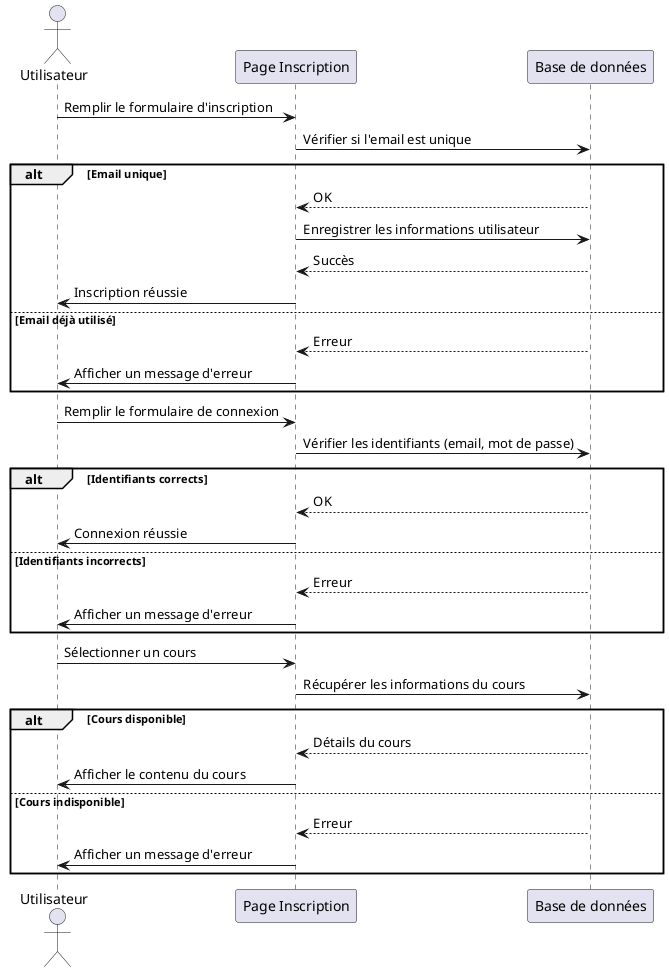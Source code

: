@startuml sequence

' Diagramme de séquence pour l'inscription d'un utilisateur
actor Utilisateur as u
participant "Page Inscription" as p
participant "Base de données" as db

u -> p: Remplir le formulaire d'inscription
p -> db: Vérifier si l'email est unique
alt Email unique
    db --> p: OK
    p -> db: Enregistrer les informations utilisateur
    db --> p: Succès
    p -> u: Inscription réussie
else Email déjà utilisé
    db --> p: Erreur
    p -> u: Afficher un message d'erreur
end

' Diagramme de séquence pour la connexion d'un utilisateur
u -> p: Remplir le formulaire de connexion
p -> db: Vérifier les identifiants (email, mot de passe)
alt Identifiants corrects
    db --> p: OK
    p -> u: Connexion réussie
else Identifiants incorrects
    db --> p: Erreur
    p -> u: Afficher un message d'erreur
end

' Diagramme de séquence pour l'accès à un cours
u -> p: Sélectionner un cours
p -> db: Récupérer les informations du cours
alt Cours disponible
    db --> p: Détails du cours
    p -> u: Afficher le contenu du cours
else Cours indisponible
    db --> p: Erreur
    p -> u: Afficher un message d'erreur
end

@enduml

